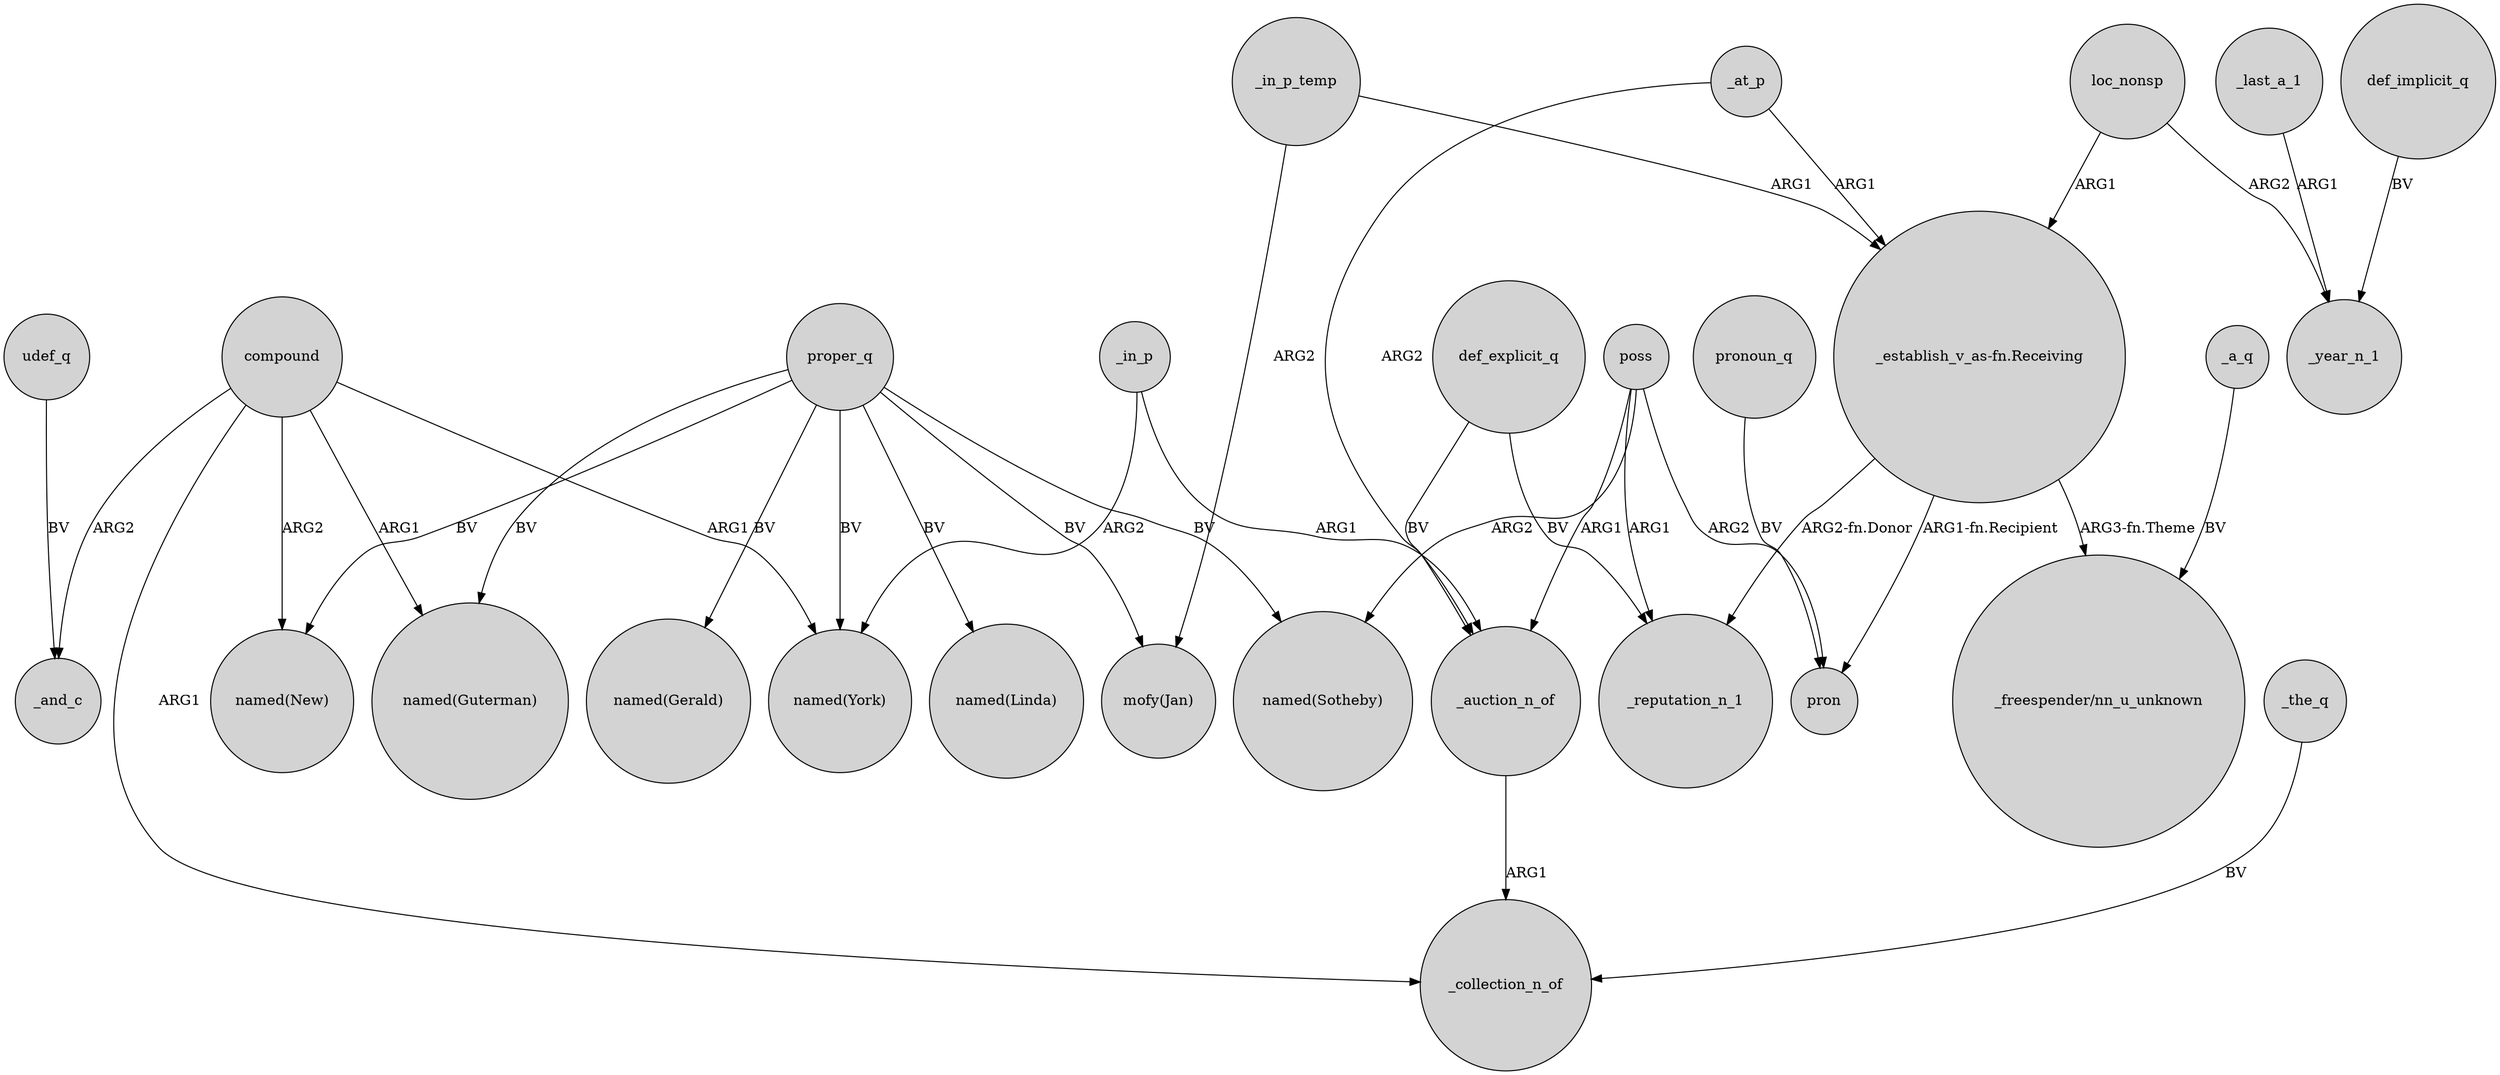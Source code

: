 digraph {
	node [shape=circle style=filled]
	compound -> "named(Guterman)" [label=ARG1]
	proper_q -> "named(Gerald)" [label=BV]
	proper_q -> "mofy(Jan)" [label=BV]
	poss -> _auction_n_of [label=ARG1]
	"_establish_v_as-fn.Receiving" -> "_freespender/nn_u_unknown" [label="ARG3-fn.Theme"]
	_in_p -> _auction_n_of [label=ARG1]
	compound -> "named(New)" [label=ARG2]
	def_implicit_q -> _year_n_1 [label=BV]
	poss -> "named(Sotheby)" [label=ARG2]
	proper_q -> "named(New)" [label=BV]
	poss -> _reputation_n_1 [label=ARG1]
	udef_q -> _and_c [label=BV]
	def_explicit_q -> _reputation_n_1 [label=BV]
	compound -> _and_c [label=ARG2]
	loc_nonsp -> _year_n_1 [label=ARG2]
	_the_q -> _collection_n_of [label=BV]
	proper_q -> "named(York)" [label=BV]
	pronoun_q -> pron [label=BV]
	proper_q -> "named(Guterman)" [label=BV]
	poss -> pron [label=ARG2]
	_in_p -> "named(York)" [label=ARG2]
	compound -> _collection_n_of [label=ARG1]
	_last_a_1 -> _year_n_1 [label=ARG1]
	def_explicit_q -> _auction_n_of [label=BV]
	loc_nonsp -> "_establish_v_as-fn.Receiving" [label=ARG1]
	_at_p -> "_establish_v_as-fn.Receiving" [label=ARG1]
	proper_q -> "named(Linda)" [label=BV]
	"_establish_v_as-fn.Receiving" -> pron [label="ARG1-fn.Recipient"]
	"_establish_v_as-fn.Receiving" -> _reputation_n_1 [label="ARG2-fn.Donor"]
	_a_q -> "_freespender/nn_u_unknown" [label=BV]
	_in_p_temp -> "mofy(Jan)" [label=ARG2]
	compound -> "named(York)" [label=ARG1]
	_in_p_temp -> "_establish_v_as-fn.Receiving" [label=ARG1]
	_auction_n_of -> _collection_n_of [label=ARG1]
	_at_p -> _auction_n_of [label=ARG2]
	proper_q -> "named(Sotheby)" [label=BV]
}
